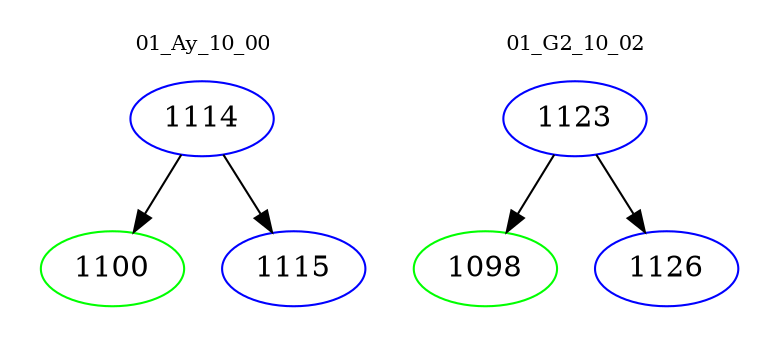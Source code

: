 digraph{
subgraph cluster_0 {
color = white
label = "01_Ay_10_00";
fontsize=10;
T0_1114 [label="1114", color="blue"]
T0_1114 -> T0_1100 [color="black"]
T0_1100 [label="1100", color="green"]
T0_1114 -> T0_1115 [color="black"]
T0_1115 [label="1115", color="blue"]
}
subgraph cluster_1 {
color = white
label = "01_G2_10_02";
fontsize=10;
T1_1123 [label="1123", color="blue"]
T1_1123 -> T1_1098 [color="black"]
T1_1098 [label="1098", color="green"]
T1_1123 -> T1_1126 [color="black"]
T1_1126 [label="1126", color="blue"]
}
}
